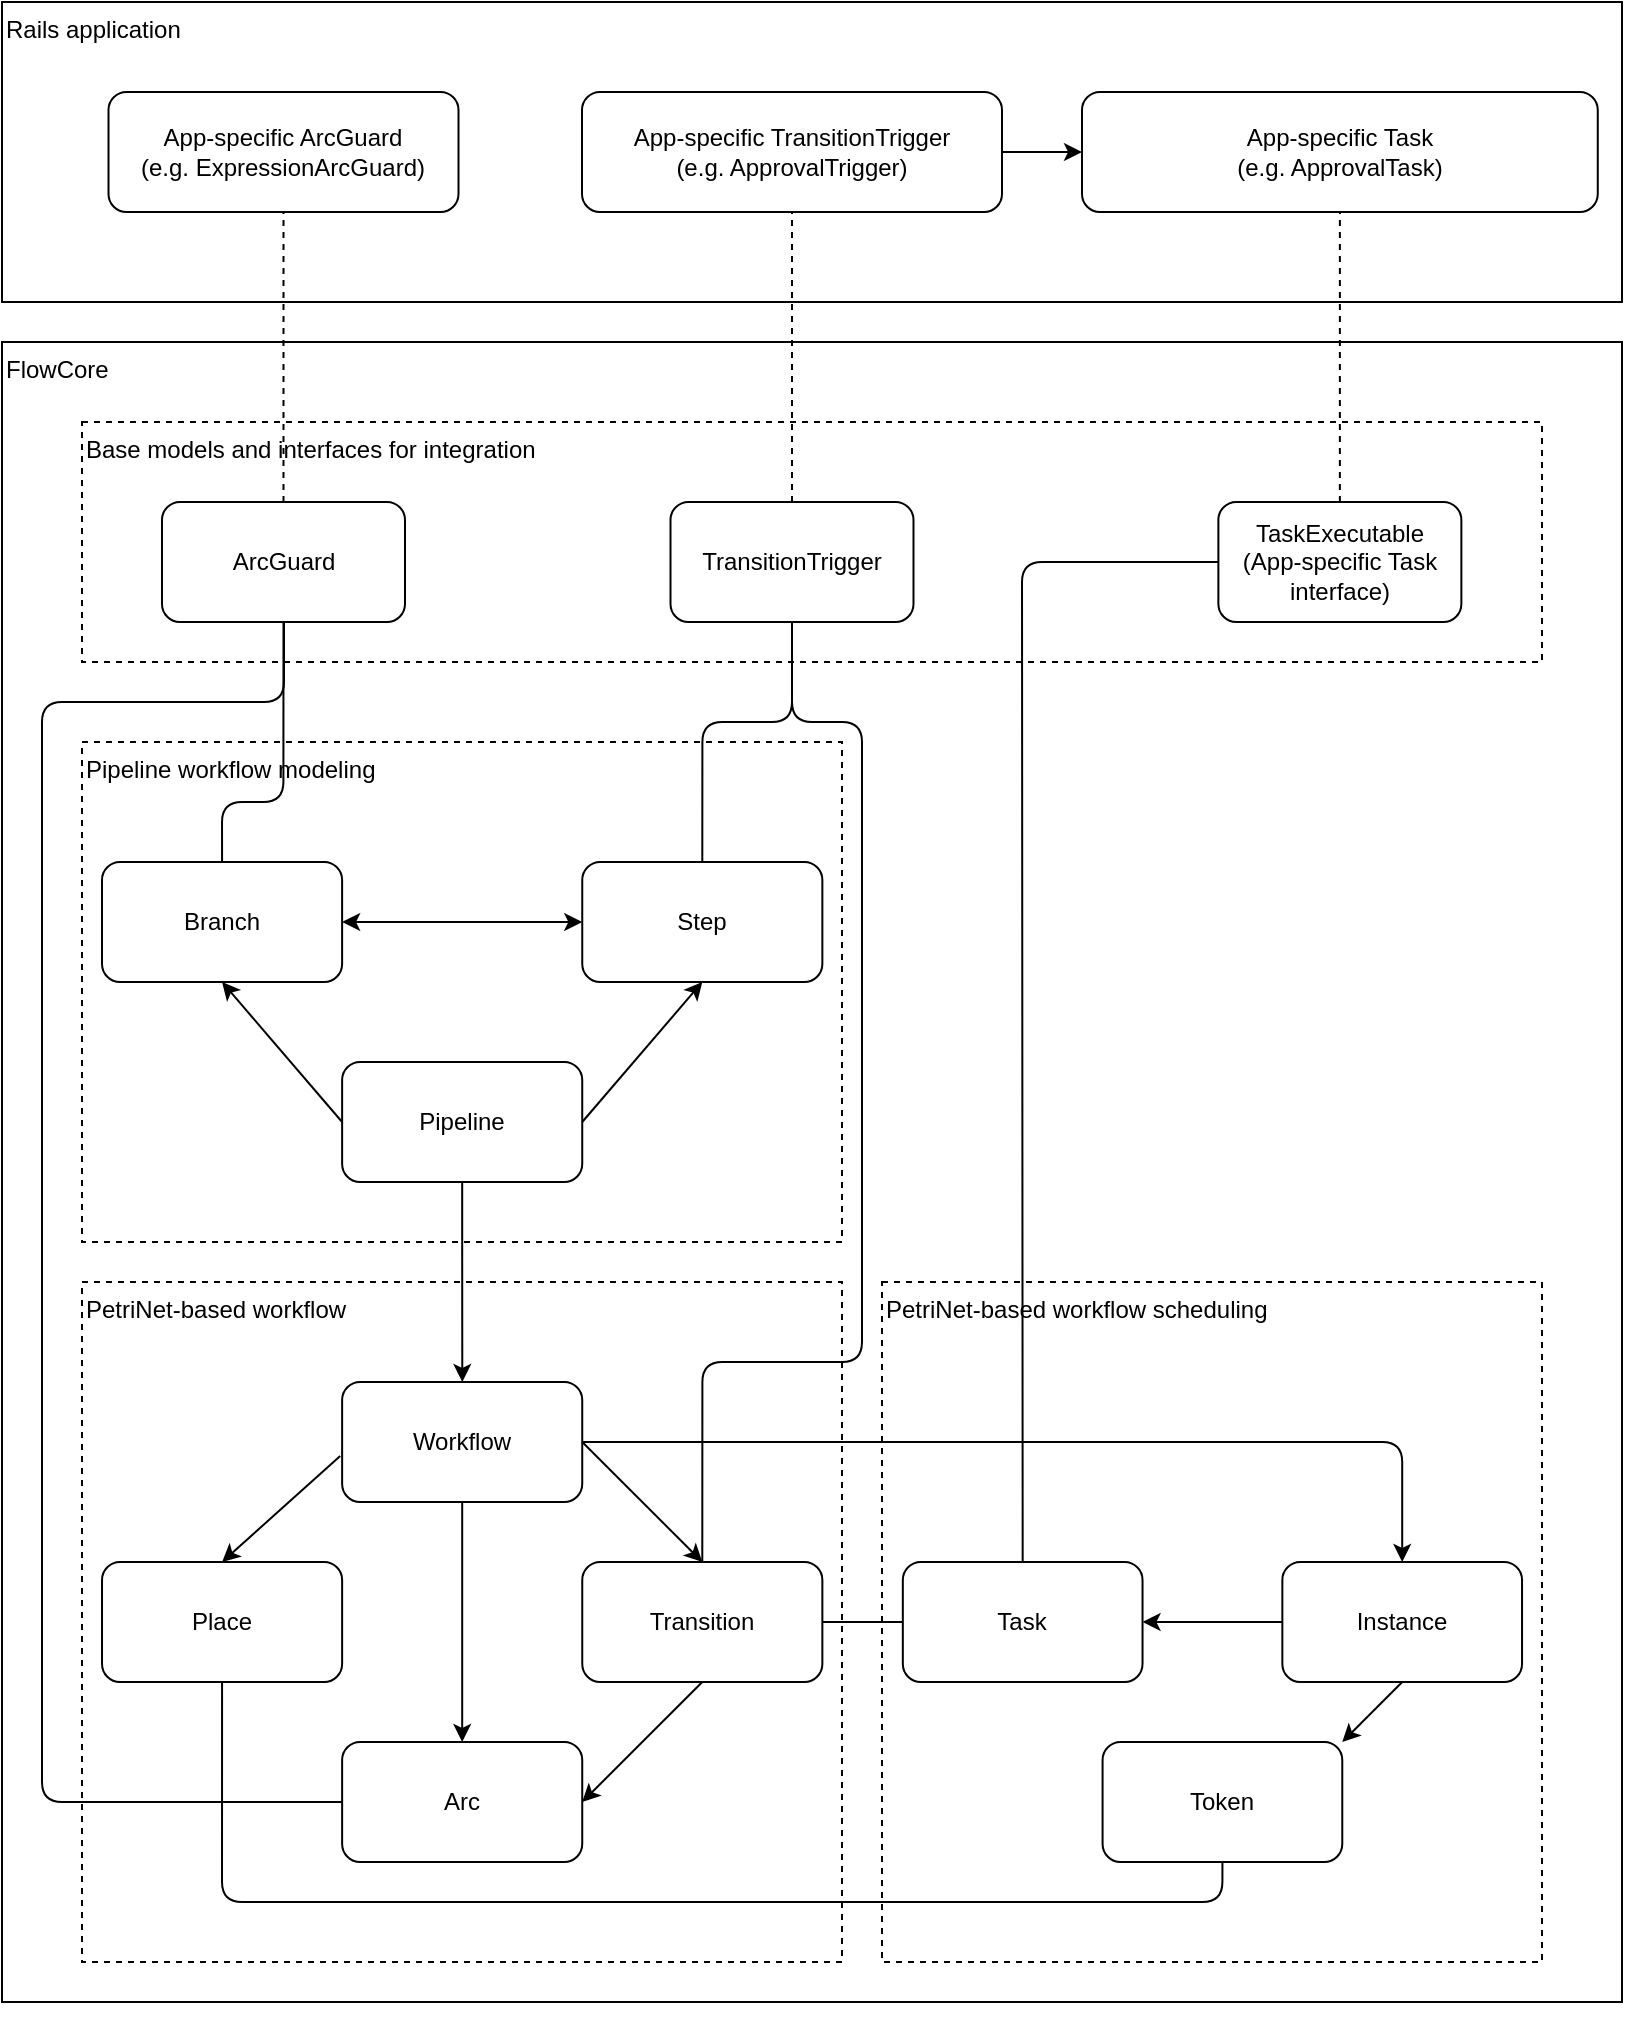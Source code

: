 <mxfile version="13.3.1" type="device"><diagram id="6D98YsdLMwxTKIQhymKk" name="Page-1"><mxGraphModel dx="922" dy="1850" grid="1" gridSize="10" guides="1" tooltips="1" connect="1" arrows="1" fold="1" page="1" pageScale="1" pageWidth="850" pageHeight="1100" math="0" shadow="0"><root><mxCell id="0"/><mxCell id="1" parent="0"/><mxCell id="Svp20F6Q3kcHzmvVVugQ-13" value="FlowCore" style="rounded=0;whiteSpace=wrap;html=1;labelBackgroundColor=#ffffff;align=left;verticalAlign=top;" parent="1" vertex="1"><mxGeometry x="20" y="-220" width="810" height="830" as="geometry"/></mxCell><mxCell id="Svp20F6Q3kcHzmvVVugQ-56" style="edgeStyle=orthogonalEdgeStyle;rounded=0;orthogonalLoop=1;jettySize=auto;html=1;exitX=0.5;exitY=1;exitDx=0;exitDy=0;" parent="1" edge="1"><mxGeometry relative="1" as="geometry"><mxPoint x="425" y="-280" as="sourcePoint"/><mxPoint x="425" y="-280" as="targetPoint"/></mxGeometry></mxCell><mxCell id="Svp20F6Q3kcHzmvVVugQ-36" style="edgeStyle=orthogonalEdgeStyle;rounded=0;orthogonalLoop=1;jettySize=auto;html=1;exitX=0;exitY=0.5;exitDx=0;exitDy=0;entryX=0;entryY=0.5;entryDx=0;entryDy=0;strokeColor=none;" parent="1" source="Svp20F6Q3kcHzmvVVugQ-5" target="Svp20F6Q3kcHzmvVVugQ-29" edge="1"><mxGeometry relative="1" as="geometry"><Array as="points"><mxPoint x="45.312" y="190"/><mxPoint x="45.312" y="-140"/></Array></mxGeometry></mxCell><mxCell id="Svp20F6Q3kcHzmvVVugQ-42" style="edgeStyle=orthogonalEdgeStyle;rounded=0;orthogonalLoop=1;jettySize=auto;html=1;exitX=0.5;exitY=1;exitDx=0;exitDy=0;" parent="1" source="Svp20F6Q3kcHzmvVVugQ-13" target="Svp20F6Q3kcHzmvVVugQ-13" edge="1"><mxGeometry relative="1" as="geometry"/></mxCell><mxCell id="Dh_Iir02rfaEV9NN6Ij0-31" value="" style="group" parent="1" vertex="1" connectable="0"><mxGeometry x="20" y="-390" width="810" height="150" as="geometry"/></mxCell><mxCell id="Svp20F6Q3kcHzmvVVugQ-43" value="Rails application" style="rounded=0;whiteSpace=wrap;html=1;labelBackgroundColor=#ffffff;align=left;verticalAlign=top;" parent="Dh_Iir02rfaEV9NN6Ij0-31" vertex="1"><mxGeometry width="810" height="150" as="geometry"/></mxCell><mxCell id="Svp20F6Q3kcHzmvVVugQ-46" value="App-specific ArcGuard&lt;br&gt;(e.g. ExpressionArcGuard)" style="rounded=1;whiteSpace=wrap;html=1;labelBackgroundColor=#ffffff;align=center;" parent="Dh_Iir02rfaEV9NN6Ij0-31" vertex="1"><mxGeometry x="53.25" y="45" width="175" height="60" as="geometry"/></mxCell><mxCell id="Svp20F6Q3kcHzmvVVugQ-47" value="&lt;span&gt;App-specific TransitionTrigger&lt;/span&gt;&lt;br&gt;&lt;span&gt;(e.g. ApprovalTrigger)&lt;/span&gt;" style="rounded=1;whiteSpace=wrap;html=1;labelBackgroundColor=#ffffff;align=center;" parent="Dh_Iir02rfaEV9NN6Ij0-31" vertex="1"><mxGeometry x="290" y="45" width="210" height="60" as="geometry"/></mxCell><mxCell id="Svp20F6Q3kcHzmvVVugQ-66" value="&lt;span&gt;App-specific Task&lt;/span&gt;&lt;br&gt;&lt;span&gt;(e.g. ApprovalTask)&lt;/span&gt;" style="rounded=1;whiteSpace=wrap;html=1;labelBackgroundColor=#ffffff;align=center;" parent="Dh_Iir02rfaEV9NN6Ij0-31" vertex="1"><mxGeometry x="540" y="45" width="257.88" height="60" as="geometry"/></mxCell><mxCell id="3d7ReqF6wds-Nn95bcH5-9" style="edgeStyle=orthogonalEdgeStyle;rounded=0;orthogonalLoop=1;jettySize=auto;html=1;exitX=1;exitY=0.5;exitDx=0;exitDy=0;" parent="Dh_Iir02rfaEV9NN6Ij0-31" source="Svp20F6Q3kcHzmvVVugQ-47" target="Svp20F6Q3kcHzmvVVugQ-66" edge="1"><mxGeometry relative="1" as="geometry"/></mxCell><mxCell id="Svp20F6Q3kcHzmvVVugQ-19" style="edgeStyle=none;rounded=0;orthogonalLoop=1;jettySize=auto;html=1;exitX=0.5;exitY=1;exitDx=0;exitDy=0;" parent="1" source="Svp20F6Q3kcHzmvVVugQ-2" edge="1"><mxGeometry relative="1" as="geometry"><mxPoint x="180.066" y="510" as="targetPoint"/></mxGeometry></mxCell><mxCell id="yyH5EYvtywc-NtDdfXyN-4" value="" style="group" parent="1" vertex="1" connectable="0"><mxGeometry x="60" y="250" width="380" height="340" as="geometry"/></mxCell><mxCell id="Svp20F6Q3kcHzmvVVugQ-11" value="PetriNet-based workflow" style="rounded=0;whiteSpace=wrap;html=1;dashed=1;labelBackgroundColor=#ffffff;align=left;verticalAlign=top;" parent="yyH5EYvtywc-NtDdfXyN-4" vertex="1"><mxGeometry width="380" height="340" as="geometry"/></mxCell><mxCell id="Svp20F6Q3kcHzmvVVugQ-1" value="Workflow" style="rounded=1;whiteSpace=wrap;html=1;" parent="yyH5EYvtywc-NtDdfXyN-4" vertex="1"><mxGeometry x="130.066" y="50" width="120.057" height="60" as="geometry"/></mxCell><mxCell id="Svp20F6Q3kcHzmvVVugQ-2" value="Place" style="rounded=1;whiteSpace=wrap;html=1;" parent="yyH5EYvtywc-NtDdfXyN-4" vertex="1"><mxGeometry x="10.009" y="140" width="120.057" height="60" as="geometry"/></mxCell><mxCell id="Svp20F6Q3kcHzmvVVugQ-4" value="Transition" style="rounded=1;whiteSpace=wrap;html=1;" parent="yyH5EYvtywc-NtDdfXyN-4" vertex="1"><mxGeometry x="250.123" y="140" width="120.057" height="60" as="geometry"/></mxCell><mxCell id="Svp20F6Q3kcHzmvVVugQ-5" value="Arc" style="rounded=1;whiteSpace=wrap;html=1;" parent="yyH5EYvtywc-NtDdfXyN-4" vertex="1"><mxGeometry x="130.066" y="230" width="120.057" height="60" as="geometry"/></mxCell><mxCell id="Svp20F6Q3kcHzmvVVugQ-17" style="rounded=0;orthogonalLoop=1;jettySize=auto;html=1;exitX=-0.008;exitY=0.617;exitDx=0;exitDy=0;entryX=0.5;entryY=0;entryDx=0;entryDy=0;exitPerimeter=0;" parent="yyH5EYvtywc-NtDdfXyN-4" source="Svp20F6Q3kcHzmvVVugQ-1" target="Svp20F6Q3kcHzmvVVugQ-2" edge="1"><mxGeometry relative="1" as="geometry"/></mxCell><mxCell id="Svp20F6Q3kcHzmvVVugQ-18" style="edgeStyle=none;rounded=0;orthogonalLoop=1;jettySize=auto;html=1;exitX=1;exitY=0.5;exitDx=0;exitDy=0;entryX=0.5;entryY=0;entryDx=0;entryDy=0;" parent="yyH5EYvtywc-NtDdfXyN-4" source="Svp20F6Q3kcHzmvVVugQ-1" target="Svp20F6Q3kcHzmvVVugQ-4" edge="1"><mxGeometry relative="1" as="geometry"/></mxCell><mxCell id="Svp20F6Q3kcHzmvVVugQ-21" style="edgeStyle=none;rounded=0;orthogonalLoop=1;jettySize=auto;html=1;exitX=0.5;exitY=1;exitDx=0;exitDy=0;" parent="yyH5EYvtywc-NtDdfXyN-4" source="Svp20F6Q3kcHzmvVVugQ-1" target="Svp20F6Q3kcHzmvVVugQ-5" edge="1"><mxGeometry relative="1" as="geometry"/></mxCell><mxCell id="Svp20F6Q3kcHzmvVVugQ-20" style="edgeStyle=none;rounded=0;orthogonalLoop=1;jettySize=auto;html=1;exitX=0.5;exitY=1;exitDx=0;exitDy=0;entryX=1;entryY=0.5;entryDx=0;entryDy=0;" parent="yyH5EYvtywc-NtDdfXyN-4" source="Svp20F6Q3kcHzmvVVugQ-4" target="Svp20F6Q3kcHzmvVVugQ-5" edge="1"><mxGeometry relative="1" as="geometry"/></mxCell><mxCell id="yyH5EYvtywc-NtDdfXyN-5" value="" style="group" parent="1" vertex="1" connectable="0"><mxGeometry x="60" y="-20" width="380" height="250" as="geometry"/></mxCell><mxCell id="Dh_Iir02rfaEV9NN6Ij0-14" value="Pipeline workflow modeling" style="rounded=0;whiteSpace=wrap;html=1;dashed=1;align=left;verticalAlign=top;" parent="yyH5EYvtywc-NtDdfXyN-5" vertex="1"><mxGeometry width="380" height="250" as="geometry"/></mxCell><mxCell id="Dh_Iir02rfaEV9NN6Ij0-16" value="Pipeline" style="rounded=1;whiteSpace=wrap;html=1;" parent="yyH5EYvtywc-NtDdfXyN-5" vertex="1"><mxGeometry x="130.066" y="160" width="120.057" height="60" as="geometry"/></mxCell><mxCell id="Dh_Iir02rfaEV9NN6Ij0-17" value="Step" style="rounded=1;whiteSpace=wrap;html=1;" parent="yyH5EYvtywc-NtDdfXyN-5" vertex="1"><mxGeometry x="250.127" y="60" width="120.057" height="60" as="geometry"/></mxCell><mxCell id="Dh_Iir02rfaEV9NN6Ij0-18" value="Branch" style="rounded=1;whiteSpace=wrap;html=1;" parent="yyH5EYvtywc-NtDdfXyN-5" vertex="1"><mxGeometry x="10.006" y="60" width="120.057" height="60" as="geometry"/></mxCell><mxCell id="Dh_Iir02rfaEV9NN6Ij0-20" style="edgeStyle=none;rounded=1;orthogonalLoop=1;jettySize=auto;html=1;exitX=1;exitY=0.5;exitDx=0;exitDy=0;entryX=0.5;entryY=1;entryDx=0;entryDy=0;endArrow=classic;endFill=1;startArrow=none;startFill=0;" parent="yyH5EYvtywc-NtDdfXyN-5" source="Dh_Iir02rfaEV9NN6Ij0-16" target="Dh_Iir02rfaEV9NN6Ij0-17" edge="1"><mxGeometry relative="1" as="geometry"/></mxCell><mxCell id="Dh_Iir02rfaEV9NN6Ij0-21" style="edgeStyle=none;rounded=1;orthogonalLoop=1;jettySize=auto;html=1;exitX=0;exitY=0.5;exitDx=0;exitDy=0;entryX=0.5;entryY=1;entryDx=0;entryDy=0;endArrow=classic;endFill=1;" parent="yyH5EYvtywc-NtDdfXyN-5" source="Dh_Iir02rfaEV9NN6Ij0-16" target="Dh_Iir02rfaEV9NN6Ij0-18" edge="1"><mxGeometry relative="1" as="geometry"/></mxCell><mxCell id="Dh_Iir02rfaEV9NN6Ij0-22" style="edgeStyle=none;rounded=1;orthogonalLoop=1;jettySize=auto;html=1;entryX=0;entryY=0.5;entryDx=0;entryDy=0;endArrow=classic;endFill=1;startArrow=classic;startFill=1;exitX=1;exitY=0.5;exitDx=0;exitDy=0;" parent="yyH5EYvtywc-NtDdfXyN-5" source="Dh_Iir02rfaEV9NN6Ij0-18" target="Dh_Iir02rfaEV9NN6Ij0-17" edge="1"><mxGeometry relative="1" as="geometry"><mxPoint x="220" y="70" as="sourcePoint"/></mxGeometry></mxCell><mxCell id="yyH5EYvtywc-NtDdfXyN-6" value="" style="group" parent="1" vertex="1" connectable="0"><mxGeometry x="460" y="250" width="330" height="340" as="geometry"/></mxCell><mxCell id="Svp20F6Q3kcHzmvVVugQ-12" value="PetriNet-based workflow scheduling" style="rounded=0;whiteSpace=wrap;html=1;dashed=1;labelBackgroundColor=#ffffff;align=left;verticalAlign=top;" parent="yyH5EYvtywc-NtDdfXyN-6" vertex="1"><mxGeometry width="330" height="340" as="geometry"/></mxCell><mxCell id="Svp20F6Q3kcHzmvVVugQ-6" value="Task" style="rounded=1;whiteSpace=wrap;html=1;" parent="yyH5EYvtywc-NtDdfXyN-6" vertex="1"><mxGeometry x="10.415" y="140" width="119.849" height="60" as="geometry"/></mxCell><mxCell id="Svp20F6Q3kcHzmvVVugQ-7" value="Instance" style="rounded=1;whiteSpace=wrap;html=1;" parent="yyH5EYvtywc-NtDdfXyN-6" vertex="1"><mxGeometry x="200.176" y="140" width="119.849" height="60" as="geometry"/></mxCell><mxCell id="Svp20F6Q3kcHzmvVVugQ-8" value="Token" style="rounded=1;whiteSpace=wrap;html=1;" parent="yyH5EYvtywc-NtDdfXyN-6" vertex="1"><mxGeometry x="110.289" y="230" width="119.849" height="60" as="geometry"/></mxCell><mxCell id="Svp20F6Q3kcHzmvVVugQ-23" style="edgeStyle=none;rounded=0;orthogonalLoop=1;jettySize=auto;html=1;exitX=0;exitY=0.5;exitDx=0;exitDy=0;entryX=1;entryY=0.5;entryDx=0;entryDy=0;" parent="yyH5EYvtywc-NtDdfXyN-6" source="Svp20F6Q3kcHzmvVVugQ-7" target="Svp20F6Q3kcHzmvVVugQ-6" edge="1"><mxGeometry relative="1" as="geometry"/></mxCell><mxCell id="Svp20F6Q3kcHzmvVVugQ-24" style="edgeStyle=none;rounded=0;orthogonalLoop=1;jettySize=auto;html=1;exitX=0.5;exitY=1;exitDx=0;exitDy=0;entryX=1;entryY=0;entryDx=0;entryDy=0;" parent="yyH5EYvtywc-NtDdfXyN-6" source="Svp20F6Q3kcHzmvVVugQ-7" target="Svp20F6Q3kcHzmvVVugQ-8" edge="1"><mxGeometry relative="1" as="geometry"/></mxCell><mxCell id="Svp20F6Q3kcHzmvVVugQ-27" style="edgeStyle=orthogonalEdgeStyle;rounded=1;orthogonalLoop=1;jettySize=auto;html=1;exitX=1;exitY=0.5;exitDx=0;exitDy=0;entryX=0.5;entryY=0;entryDx=0;entryDy=0;" parent="1" source="Svp20F6Q3kcHzmvVVugQ-1" target="Svp20F6Q3kcHzmvVVugQ-7" edge="1"><mxGeometry relative="1" as="geometry"/></mxCell><mxCell id="CEdbIv8qq5x-TBFP901S-8" value="" style="endArrow=none;html=1;entryX=0;entryY=0.5;entryDx=0;entryDy=0;exitX=1;exitY=0.5;exitDx=0;exitDy=0;" parent="1" source="Svp20F6Q3kcHzmvVVugQ-4" target="Svp20F6Q3kcHzmvVVugQ-6" edge="1"><mxGeometry width="50" height="50" relative="1" as="geometry"><mxPoint x="420.18" y="100" as="sourcePoint"/><mxPoint x="470.18" y="50" as="targetPoint"/></mxGeometry></mxCell><mxCell id="Svp20F6Q3kcHzmvVVugQ-26" style="edgeStyle=orthogonalEdgeStyle;rounded=1;orthogonalLoop=1;jettySize=auto;html=1;exitX=0.5;exitY=1;exitDx=0;exitDy=0;entryX=0.5;entryY=1;entryDx=0;entryDy=0;endArrow=none;endFill=0;" parent="1" source="Svp20F6Q3kcHzmvVVugQ-2" target="Svp20F6Q3kcHzmvVVugQ-8" edge="1"><mxGeometry relative="1" as="geometry"/></mxCell><mxCell id="yyH5EYvtywc-NtDdfXyN-10" value="" style="group" parent="1" vertex="1" connectable="0"><mxGeometry x="60" y="-180" width="730" height="120" as="geometry"/></mxCell><mxCell id="Svp20F6Q3kcHzmvVVugQ-33" value="Base models and interfaces for integration" style="rounded=0;whiteSpace=wrap;html=1;labelBackgroundColor=#ffffff;align=left;dashed=1;verticalAlign=top;strokeWidth=1;perimeterSpacing=1;" parent="yyH5EYvtywc-NtDdfXyN-10" vertex="1"><mxGeometry width="730" height="120" as="geometry"/></mxCell><mxCell id="Svp20F6Q3kcHzmvVVugQ-30" value="TransitionTrigger" style="rounded=1;whiteSpace=wrap;html=1;labelBackgroundColor=#ffffff;align=center;" parent="yyH5EYvtywc-NtDdfXyN-10" vertex="1"><mxGeometry x="294.248" y="40" width="121.5" height="60" as="geometry"/></mxCell><mxCell id="Svp20F6Q3kcHzmvVVugQ-31" value="TaskExecutable&lt;br&gt;(App-specific Task interface)" style="rounded=1;whiteSpace=wrap;html=1;labelBackgroundColor=#ffffff;align=center;" parent="yyH5EYvtywc-NtDdfXyN-10" vertex="1"><mxGeometry x="568.185" y="40" width="121.5" height="60" as="geometry"/></mxCell><mxCell id="Svp20F6Q3kcHzmvVVugQ-29" value="ArcGuard" style="rounded=1;whiteSpace=wrap;html=1;labelBackgroundColor=#ffffff;align=center;" parent="yyH5EYvtywc-NtDdfXyN-10" vertex="1"><mxGeometry x="39.997" y="40" width="121.5" height="60" as="geometry"/></mxCell><mxCell id="Svp20F6Q3kcHzmvVVugQ-41" value="" style="endArrow=none;html=1;entryX=0;entryY=0.5;entryDx=0;entryDy=0;exitX=0.5;exitY=0;exitDx=0;exitDy=0;" parent="1" source="Svp20F6Q3kcHzmvVVugQ-6" target="Svp20F6Q3kcHzmvVVugQ-31" edge="1"><mxGeometry width="50" height="50" relative="1" as="geometry"><mxPoint x="511.062" y="-100" as="sourcePoint"/><mxPoint x="561.688" y="-150" as="targetPoint"/><Array as="points"><mxPoint x="530" y="-110"/></Array></mxGeometry></mxCell><mxCell id="Dh_Iir02rfaEV9NN6Ij0-24" style="edgeStyle=orthogonalEdgeStyle;rounded=1;orthogonalLoop=1;jettySize=auto;html=1;exitX=0.5;exitY=1;exitDx=0;exitDy=0;entryX=0.5;entryY=0;entryDx=0;entryDy=0;startArrow=none;startFill=0;endArrow=none;endFill=0;" parent="1" source="Svp20F6Q3kcHzmvVVugQ-30" target="Dh_Iir02rfaEV9NN6Ij0-17" edge="1"><mxGeometry relative="1" as="geometry"><Array as="points"><mxPoint x="415" y="-30"/><mxPoint x="370" y="-30"/></Array></mxGeometry></mxCell><mxCell id="Dh_Iir02rfaEV9NN6Ij0-27" style="edgeStyle=orthogonalEdgeStyle;rounded=1;orthogonalLoop=1;jettySize=auto;html=1;exitX=0.5;exitY=1;exitDx=0;exitDy=0;entryX=0.5;entryY=0;entryDx=0;entryDy=0;startArrow=none;startFill=0;endArrow=none;endFill=0;" parent="1" source="Svp20F6Q3kcHzmvVVugQ-30" target="Svp20F6Q3kcHzmvVVugQ-4" edge="1"><mxGeometry relative="1" as="geometry"><Array as="points"><mxPoint x="415" y="-30"/><mxPoint x="450" y="-30"/><mxPoint x="450" y="290"/><mxPoint x="370" y="290"/></Array></mxGeometry></mxCell><mxCell id="3d7ReqF6wds-Nn95bcH5-1" value="" style="endArrow=none;dashed=1;html=1;entryX=0.5;entryY=1;entryDx=0;entryDy=0;exitX=0.5;exitY=0;exitDx=0;exitDy=0;" parent="1" source="Svp20F6Q3kcHzmvVVugQ-30" target="Svp20F6Q3kcHzmvVVugQ-47" edge="1"><mxGeometry width="50" height="50" relative="1" as="geometry"><mxPoint x="300" y="-250" as="sourcePoint"/><mxPoint x="350" y="-300" as="targetPoint"/></mxGeometry></mxCell><mxCell id="3d7ReqF6wds-Nn95bcH5-2" value="" style="endArrow=none;dashed=1;html=1;entryX=0.5;entryY=1;entryDx=0;entryDy=0;exitX=0.5;exitY=0;exitDx=0;exitDy=0;" parent="1" source="Svp20F6Q3kcHzmvVVugQ-31" target="Svp20F6Q3kcHzmvVVugQ-66" edge="1"><mxGeometry width="50" height="50" relative="1" as="geometry"><mxPoint x="660" y="-250" as="sourcePoint"/><mxPoint x="710" y="-300" as="targetPoint"/></mxGeometry></mxCell><mxCell id="Svp20F6Q3kcHzmvVVugQ-49" value="" style="endArrow=none;dashed=1;html=1;entryX=0.5;entryY=1;entryDx=0;entryDy=0;exitX=0.5;exitY=0;exitDx=0;exitDy=0;" parent="1" source="Svp20F6Q3kcHzmvVVugQ-29" target="Svp20F6Q3kcHzmvVVugQ-46" edge="1"><mxGeometry width="50" height="50" relative="1" as="geometry"><mxPoint x="80" y="-260" as="sourcePoint"/><mxPoint x="130" y="-310" as="targetPoint"/></mxGeometry></mxCell><mxCell id="Dh_Iir02rfaEV9NN6Ij0-26" style="edgeStyle=orthogonalEdgeStyle;rounded=1;orthogonalLoop=1;jettySize=auto;html=1;entryX=0;entryY=0.5;entryDx=0;entryDy=0;startArrow=none;startFill=0;endArrow=none;endFill=0;" parent="1" target="Svp20F6Q3kcHzmvVVugQ-5" edge="1"><mxGeometry relative="1" as="geometry"><mxPoint x="161" y="-80" as="sourcePoint"/><Array as="points"><mxPoint x="161" y="-40"/><mxPoint x="40" y="-40"/><mxPoint x="40" y="510"/></Array></mxGeometry></mxCell><mxCell id="Dh_Iir02rfaEV9NN6Ij0-23" style="edgeStyle=orthogonalEdgeStyle;rounded=1;orthogonalLoop=1;jettySize=auto;html=1;exitX=0.5;exitY=1;exitDx=0;exitDy=0;entryX=0.5;entryY=0;entryDx=0;entryDy=0;startArrow=none;startFill=0;endArrow=none;endFill=0;" parent="1" source="Svp20F6Q3kcHzmvVVugQ-29" target="Dh_Iir02rfaEV9NN6Ij0-18" edge="1"><mxGeometry relative="1" as="geometry"><Array as="points"><mxPoint x="161" y="10"/><mxPoint x="130" y="10"/></Array></mxGeometry></mxCell><mxCell id="Dh_Iir02rfaEV9NN6Ij0-28" style="edgeStyle=orthogonalEdgeStyle;rounded=1;orthogonalLoop=1;jettySize=auto;html=1;exitX=0.5;exitY=1;exitDx=0;exitDy=0;startArrow=none;startFill=0;endArrow=classic;endFill=1;" parent="1" source="Dh_Iir02rfaEV9NN6Ij0-16" target="Svp20F6Q3kcHzmvVVugQ-1" edge="1"><mxGeometry relative="1" as="geometry"/></mxCell></root></mxGraphModel></diagram></mxfile>